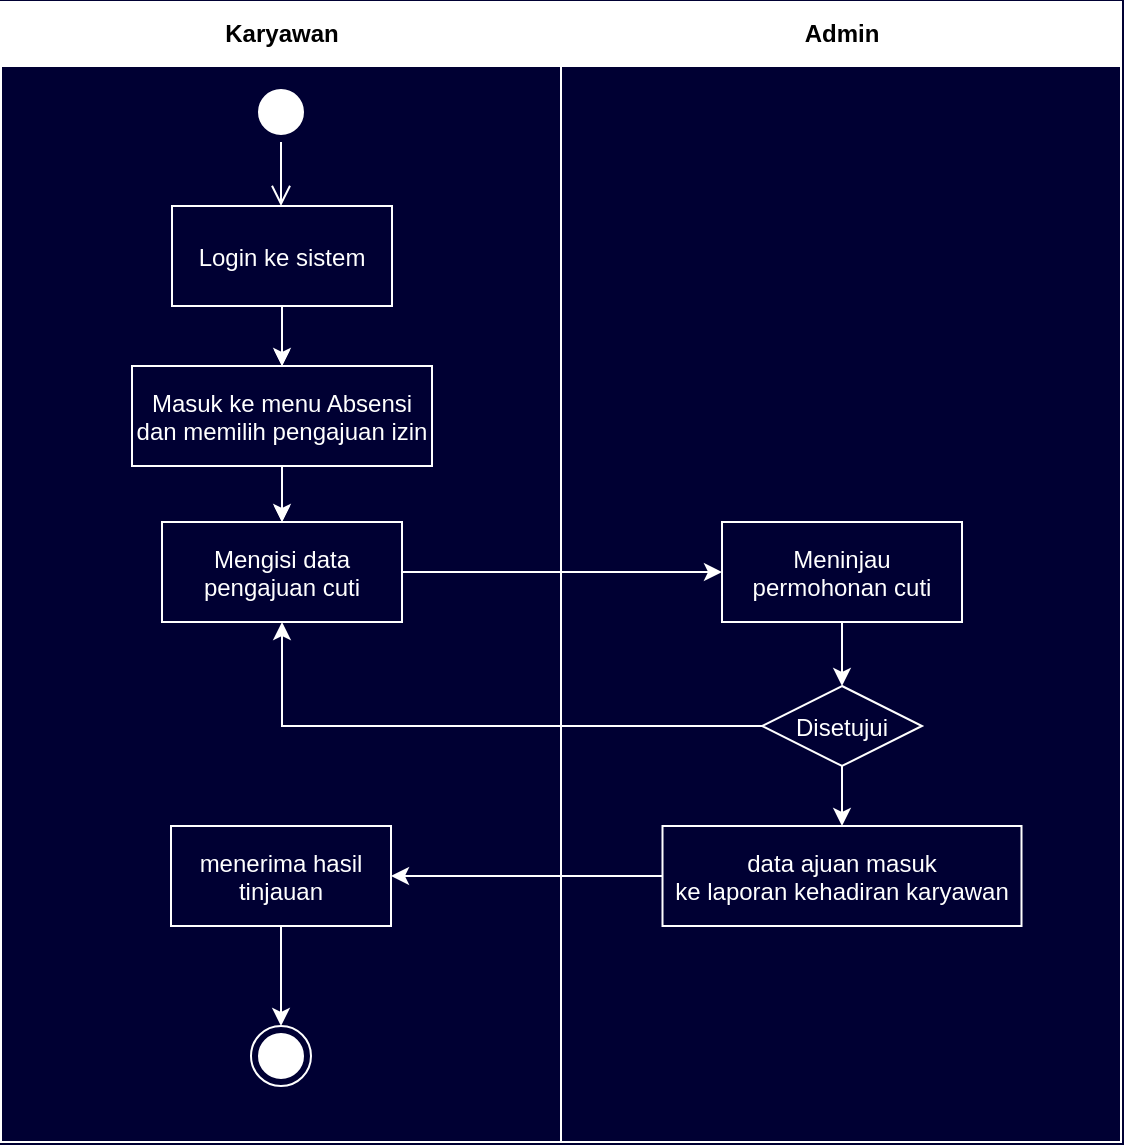 <mxfile version="24.6.4" type="github">
  <diagram name="Page-1" id="e7e014a7-5840-1c2e-5031-d8a46d1fe8dd">
    <mxGraphModel dx="832" dy="491" grid="1" gridSize="10" guides="1" tooltips="1" connect="1" arrows="1" fold="1" page="1" pageScale="1" pageWidth="1169" pageHeight="826" background="#000033" math="0" shadow="0">
      <root>
        <mxCell id="0" />
        <mxCell id="1" parent="0" />
        <mxCell id="2" value="Karyawan" style="swimlane;whiteSpace=wrap;strokeColor=#FFFFFF;startSize=32;" parent="1" vertex="1">
          <mxGeometry x="164.5" y="128" width="280" height="570" as="geometry" />
        </mxCell>
        <mxCell id="5" value="" style="ellipse;shape=startState;fillColor=#FFFFFF;strokeColor=#FFFFFF;" parent="2" vertex="1">
          <mxGeometry x="125" y="40" width="30" height="30" as="geometry" />
        </mxCell>
        <mxCell id="6" value="" style="edgeStyle=elbowEdgeStyle;elbow=horizontal;verticalAlign=bottom;endArrow=open;endSize=8;strokeColor=#FFFFFF;endFill=1;rounded=0" parent="2" source="5" target="7" edge="1">
          <mxGeometry x="100" y="40" as="geometry">
            <mxPoint x="115" y="110" as="targetPoint" />
          </mxGeometry>
        </mxCell>
        <mxCell id="1oRJ0cOECCOfoFt3JvZV-47" style="edgeStyle=orthogonalEdgeStyle;rounded=0;orthogonalLoop=1;jettySize=auto;html=1;exitX=0.5;exitY=1;exitDx=0;exitDy=0;entryX=0.5;entryY=0;entryDx=0;entryDy=0;strokeColor=#FFFFFF;" edge="1" parent="2" source="7" target="8">
          <mxGeometry relative="1" as="geometry" />
        </mxCell>
        <mxCell id="7" value="Login ke sistem" style="strokeColor=#FFFFFF;fontColor=#FFFFFF;fillColor=none;" parent="2" vertex="1">
          <mxGeometry x="85.5" y="102" width="110" height="50" as="geometry" />
        </mxCell>
        <mxCell id="1oRJ0cOECCOfoFt3JvZV-48" style="edgeStyle=orthogonalEdgeStyle;rounded=0;orthogonalLoop=1;jettySize=auto;html=1;exitX=0.5;exitY=1;exitDx=0;exitDy=0;entryX=0.5;entryY=0;entryDx=0;entryDy=0;strokeColor=#FFFFFF;" edge="1" parent="2" source="8" target="10">
          <mxGeometry relative="1" as="geometry" />
        </mxCell>
        <mxCell id="8" value="Masuk ke menu Absensi&#xa;dan memilih pengajuan izin" style="strokeColor=#FFFFFF;fontColor=#FFFFFF;fillColor=none;" parent="2" vertex="1">
          <mxGeometry x="65.5" y="182" width="150" height="50" as="geometry" />
        </mxCell>
        <mxCell id="9" value="" style="endArrow=open;strokeColor=#FFFFFF;endFill=1;rounded=0;fontColor=#FFFFFF;" parent="2" source="7" target="8" edge="1">
          <mxGeometry relative="1" as="geometry" />
        </mxCell>
        <mxCell id="10" value="Mengisi data&#xa;pengajuan cuti" style="strokeColor=#FFFFFF;fontColor=#FFFFFF;fillColor=none;" parent="2" vertex="1">
          <mxGeometry x="80.5" y="260" width="120" height="50" as="geometry" />
        </mxCell>
        <mxCell id="11" value="" style="endArrow=open;strokeColor=#FFFFFF;endFill=1;rounded=0;fontColor=#FFFFFF;" parent="2" source="8" target="10" edge="1">
          <mxGeometry relative="1" as="geometry" />
        </mxCell>
        <mxCell id="1oRJ0cOECCOfoFt3JvZV-55" style="edgeStyle=orthogonalEdgeStyle;rounded=0;orthogonalLoop=1;jettySize=auto;html=1;exitX=0.5;exitY=1;exitDx=0;exitDy=0;entryX=0.5;entryY=0;entryDx=0;entryDy=0;strokeColor=#FFFFFF;" edge="1" parent="2" source="1oRJ0cOECCOfoFt3JvZV-43" target="1oRJ0cOECCOfoFt3JvZV-41">
          <mxGeometry relative="1" as="geometry" />
        </mxCell>
        <mxCell id="1oRJ0cOECCOfoFt3JvZV-43" value="menerima hasil&#xa;tinjauan" style="strokeColor=#FFFFFF;fontColor=#FFFFFF;fillColor=none;" vertex="1" parent="2">
          <mxGeometry x="85" y="412" width="110" height="50" as="geometry" />
        </mxCell>
        <mxCell id="1oRJ0cOECCOfoFt3JvZV-41" value="" style="ellipse;html=1;shape=endState;fillColor=#FFFFFF;strokeColor=#FFFFFF;" vertex="1" parent="2">
          <mxGeometry x="125" y="512" width="30" height="30" as="geometry" />
        </mxCell>
        <mxCell id="3" value="Admin" style="swimlane;whiteSpace=wrap;strokeColor=#FFFFFF;startSize=32;" parent="1" vertex="1">
          <mxGeometry x="444.5" y="128" width="280" height="570" as="geometry" />
        </mxCell>
        <mxCell id="1oRJ0cOECCOfoFt3JvZV-52" style="edgeStyle=orthogonalEdgeStyle;rounded=0;orthogonalLoop=1;jettySize=auto;html=1;exitX=0.5;exitY=1;exitDx=0;exitDy=0;entryX=0.5;entryY=0;entryDx=0;entryDy=0;strokeColor=#FFFFFF;" edge="1" parent="3" source="21" target="1oRJ0cOECCOfoFt3JvZV-44">
          <mxGeometry relative="1" as="geometry" />
        </mxCell>
        <mxCell id="21" value="Disetujui" style="rhombus;fillColor=none;strokeColor=#FFFFFF;fontColor=#FFFFFF;" parent="3" vertex="1">
          <mxGeometry x="100.5" y="342" width="80" height="40" as="geometry" />
        </mxCell>
        <mxCell id="1oRJ0cOECCOfoFt3JvZV-50" style="edgeStyle=orthogonalEdgeStyle;rounded=0;orthogonalLoop=1;jettySize=auto;html=1;exitX=0.5;exitY=1;exitDx=0;exitDy=0;entryX=0.5;entryY=0;entryDx=0;entryDy=0;strokeColor=#FFFFFF;" edge="1" parent="3" source="1oRJ0cOECCOfoFt3JvZV-42" target="21">
          <mxGeometry relative="1" as="geometry" />
        </mxCell>
        <mxCell id="1oRJ0cOECCOfoFt3JvZV-42" value="Meninjau&#xa;permohonan cuti" style="strokeColor=#FFFFFF;fontColor=#FFFFFF;fillColor=none;" vertex="1" parent="3">
          <mxGeometry x="80.5" y="260" width="120" height="50" as="geometry" />
        </mxCell>
        <mxCell id="1oRJ0cOECCOfoFt3JvZV-44" value="data ajuan masuk&#xa;ke laporan kehadiran karyawan" style="strokeColor=#FFFFFF;fontColor=#FFFFFF;fillColor=none;" vertex="1" parent="3">
          <mxGeometry x="50.75" y="412" width="179.5" height="50" as="geometry" />
        </mxCell>
        <mxCell id="1oRJ0cOECCOfoFt3JvZV-49" style="edgeStyle=orthogonalEdgeStyle;rounded=0;orthogonalLoop=1;jettySize=auto;html=1;exitX=1;exitY=0.5;exitDx=0;exitDy=0;entryX=0;entryY=0.5;entryDx=0;entryDy=0;strokeColor=#FFFFFF;" edge="1" parent="1" source="10" target="1oRJ0cOECCOfoFt3JvZV-42">
          <mxGeometry relative="1" as="geometry" />
        </mxCell>
        <mxCell id="1oRJ0cOECCOfoFt3JvZV-51" style="edgeStyle=orthogonalEdgeStyle;rounded=0;orthogonalLoop=1;jettySize=auto;html=1;exitX=0;exitY=0.5;exitDx=0;exitDy=0;entryX=0.5;entryY=1;entryDx=0;entryDy=0;strokeColor=#FFFFFF;" edge="1" parent="1" source="21" target="10">
          <mxGeometry relative="1" as="geometry" />
        </mxCell>
        <mxCell id="1oRJ0cOECCOfoFt3JvZV-53" style="edgeStyle=orthogonalEdgeStyle;rounded=0;orthogonalLoop=1;jettySize=auto;html=1;exitX=0;exitY=0.5;exitDx=0;exitDy=0;entryX=1;entryY=0.5;entryDx=0;entryDy=0;strokeColor=#FFFFFF;" edge="1" parent="1" source="1oRJ0cOECCOfoFt3JvZV-44" target="1oRJ0cOECCOfoFt3JvZV-43">
          <mxGeometry relative="1" as="geometry" />
        </mxCell>
      </root>
    </mxGraphModel>
  </diagram>
</mxfile>
